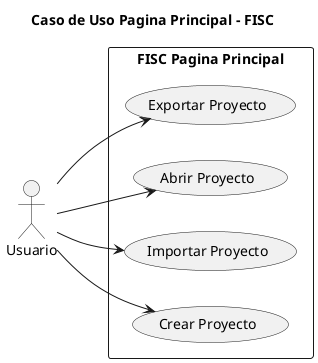 @startuml

title Caso de Uso Pagina Principal - FISC

left to right direction

actor Usuario as user

rectangle "FISC Pagina Principal" {
    usecase "Exportar Proyecto" as exportar
    usecase "Abrir Proyecto" as abrir
    usecase "Importar Proyecto" as importar
    usecase "Crear Proyecto" as nuevo
}

user --> exportar : ""
user --> abrir : ""
user --> importar : ""
user --> nuevo : ""

@enduml
